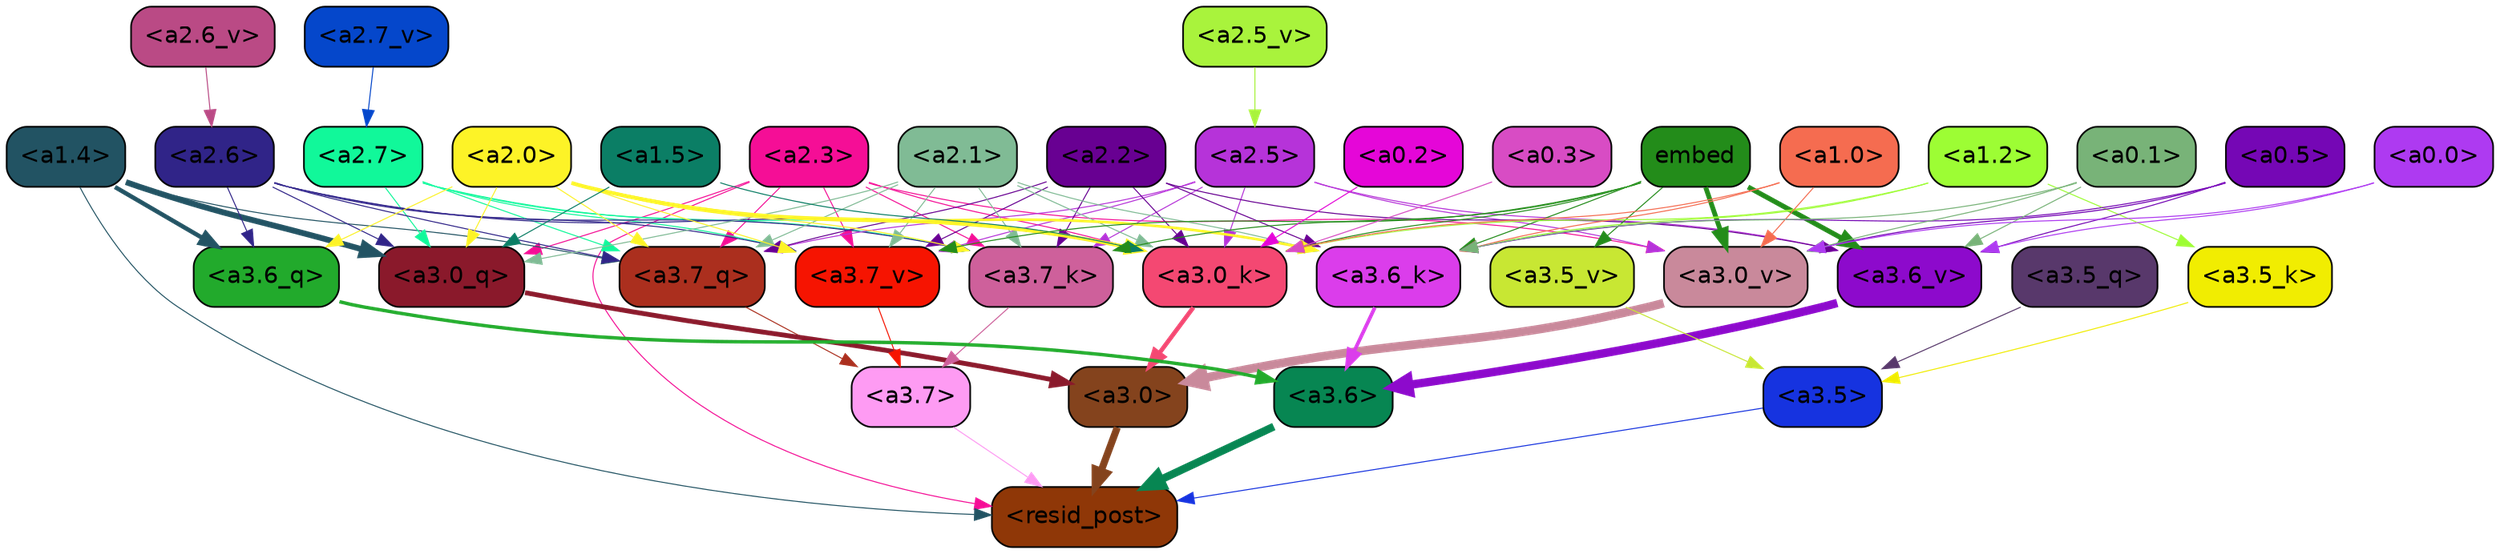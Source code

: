 strict digraph "" {
	graph [bgcolor=transparent,
		layout=dot,
		overlap=false,
		splines=true
	];
	"<a3.7>"	[color=black,
		fillcolor="#fe9bf3",
		fontname=Helvetica,
		shape=box,
		style="filled, rounded"];
	"<resid_post>"	[color=black,
		fillcolor="#8f3707",
		fontname=Helvetica,
		shape=box,
		style="filled, rounded"];
	"<a3.7>" -> "<resid_post>"	[color="#fe9bf3",
		penwidth=0.6];
	"<a3.6>"	[color=black,
		fillcolor="#078652",
		fontname=Helvetica,
		shape=box,
		style="filled, rounded"];
	"<a3.6>" -> "<resid_post>"	[color="#078652",
		penwidth=4.6696330308914185];
	"<a3.5>"	[color=black,
		fillcolor="#1633e0",
		fontname=Helvetica,
		shape=box,
		style="filled, rounded"];
	"<a3.5>" -> "<resid_post>"	[color="#1633e0",
		penwidth=0.6];
	"<a3.0>"	[color=black,
		fillcolor="#84431d",
		fontname=Helvetica,
		shape=box,
		style="filled, rounded"];
	"<a3.0>" -> "<resid_post>"	[color="#84431d",
		penwidth=4.282557368278503];
	"<a2.3>"	[color=black,
		fillcolor="#f50e96",
		fontname=Helvetica,
		shape=box,
		style="filled, rounded"];
	"<a2.3>" -> "<resid_post>"	[color="#f50e96",
		penwidth=0.6];
	"<a3.7_q>"	[color=black,
		fillcolor="#ab2f1e",
		fontname=Helvetica,
		shape=box,
		style="filled, rounded"];
	"<a2.3>" -> "<a3.7_q>"	[color="#f50e96",
		penwidth=0.6];
	"<a3.0_q>"	[color=black,
		fillcolor="#8a192b",
		fontname=Helvetica,
		shape=box,
		style="filled, rounded"];
	"<a2.3>" -> "<a3.0_q>"	[color="#f50e96",
		penwidth=0.6];
	"<a3.7_k>"	[color=black,
		fillcolor="#ce609b",
		fontname=Helvetica,
		shape=box,
		style="filled, rounded"];
	"<a2.3>" -> "<a3.7_k>"	[color="#f50e96",
		penwidth=0.6];
	"<a3.0_k>"	[color=black,
		fillcolor="#f44872",
		fontname=Helvetica,
		shape=box,
		style="filled, rounded"];
	"<a2.3>" -> "<a3.0_k>"	[color="#f50e96",
		penwidth=0.6];
	"<a3.7_v>"	[color=black,
		fillcolor="#f61401",
		fontname=Helvetica,
		shape=box,
		style="filled, rounded"];
	"<a2.3>" -> "<a3.7_v>"	[color="#f50e96",
		penwidth=0.6];
	"<a3.0_v>"	[color=black,
		fillcolor="#c9899b",
		fontname=Helvetica,
		shape=box,
		style="filled, rounded"];
	"<a2.3>" -> "<a3.0_v>"	[color="#f50e96",
		penwidth=0.6];
	"<a1.4>"	[color=black,
		fillcolor="#225363",
		fontname=Helvetica,
		shape=box,
		style="filled, rounded"];
	"<a1.4>" -> "<resid_post>"	[color="#225363",
		penwidth=0.6];
	"<a1.4>" -> "<a3.7_q>"	[color="#225363",
		penwidth=0.6];
	"<a3.6_q>"	[color=black,
		fillcolor="#22aa2c",
		fontname=Helvetica,
		shape=box,
		style="filled, rounded"];
	"<a1.4>" -> "<a3.6_q>"	[color="#225363",
		penwidth=2.6073555648326874];
	"<a1.4>" -> "<a3.0_q>"	[color="#225363",
		penwidth=3.4971605762839317];
	"<a3.7_q>" -> "<a3.7>"	[color="#ab2f1e",
		penwidth=0.6];
	"<a3.6_q>" -> "<a3.6>"	[color="#22aa2c",
		penwidth=2.03758105635643];
	"<a3.5_q>"	[color=black,
		fillcolor="#58386b",
		fontname=Helvetica,
		shape=box,
		style="filled, rounded"];
	"<a3.5_q>" -> "<a3.5>"	[color="#58386b",
		penwidth=0.6];
	"<a3.0_q>" -> "<a3.0>"	[color="#8a192b",
		penwidth=2.8638100624084473];
	"<a3.7_k>" -> "<a3.7>"	[color="#ce609b",
		penwidth=0.6];
	"<a3.6_k>"	[color=black,
		fillcolor="#db3deb",
		fontname=Helvetica,
		shape=box,
		style="filled, rounded"];
	"<a3.6_k>" -> "<a3.6>"	[color="#db3deb",
		penwidth=2.174198240041733];
	"<a3.5_k>"	[color=black,
		fillcolor="#f1ed01",
		fontname=Helvetica,
		shape=box,
		style="filled, rounded"];
	"<a3.5_k>" -> "<a3.5>"	[color="#f1ed01",
		penwidth=0.6];
	"<a3.0_k>" -> "<a3.0>"	[color="#f44872",
		penwidth=2.6274144649505615];
	"<a3.7_v>" -> "<a3.7>"	[color="#f61401",
		penwidth=0.6];
	"<a3.6_v>"	[color=black,
		fillcolor="#8d0acc",
		fontname=Helvetica,
		shape=box,
		style="filled, rounded"];
	"<a3.6_v>" -> "<a3.6>"	[color="#8d0acc",
		penwidth=5.002329230308533];
	"<a3.5_v>"	[color=black,
		fillcolor="#c8e733",
		fontname=Helvetica,
		shape=box,
		style="filled, rounded"];
	"<a3.5_v>" -> "<a3.5>"	[color="#c8e733",
		penwidth=0.6];
	"<a3.0_v>" -> "<a3.0>"	[color="#c9899b",
		penwidth=5.188832879066467];
	"<a2.7>"	[color=black,
		fillcolor="#11f89a",
		fontname=Helvetica,
		shape=box,
		style="filled, rounded"];
	"<a2.7>" -> "<a3.7_q>"	[color="#11f89a",
		penwidth=0.6];
	"<a2.7>" -> "<a3.0_q>"	[color="#11f89a",
		penwidth=0.6];
	"<a2.7>" -> "<a3.7_k>"	[color="#11f89a",
		penwidth=0.6];
	"<a2.7>" -> "<a3.0_k>"	[color="#11f89a",
		penwidth=0.6];
	"<a2.7>" -> "<a3.7_v>"	[color="#11f89a",
		penwidth=0.6];
	"<a2.6>"	[color=black,
		fillcolor="#302488",
		fontname=Helvetica,
		shape=box,
		style="filled, rounded"];
	"<a2.6>" -> "<a3.7_q>"	[color="#302488",
		penwidth=0.6];
	"<a2.6>" -> "<a3.6_q>"	[color="#302488",
		penwidth=0.6];
	"<a2.6>" -> "<a3.0_q>"	[color="#302488",
		penwidth=0.6];
	"<a2.6>" -> "<a3.7_k>"	[color="#302488",
		penwidth=0.6];
	"<a2.6>" -> "<a3.0_k>"	[color="#302488",
		penwidth=0.6];
	"<a2.6>" -> "<a3.7_v>"	[color="#302488",
		penwidth=0.6];
	"<a2.5>"	[color=black,
		fillcolor="#b633d9",
		fontname=Helvetica,
		shape=box,
		style="filled, rounded"];
	"<a2.5>" -> "<a3.7_q>"	[color="#b633d9",
		penwidth=0.6];
	"<a2.5>" -> "<a3.7_k>"	[color="#b633d9",
		penwidth=0.6];
	"<a2.5>" -> "<a3.0_k>"	[color="#b633d9",
		penwidth=0.6];
	"<a2.5>" -> "<a3.7_v>"	[color="#b633d9",
		penwidth=0.6];
	"<a2.5>" -> "<a3.6_v>"	[color="#b633d9",
		penwidth=0.6];
	"<a2.5>" -> "<a3.0_v>"	[color="#b633d9",
		penwidth=0.6];
	"<a2.2>"	[color=black,
		fillcolor="#680092",
		fontname=Helvetica,
		shape=box,
		style="filled, rounded"];
	"<a2.2>" -> "<a3.7_q>"	[color="#680092",
		penwidth=0.6];
	"<a2.2>" -> "<a3.7_k>"	[color="#680092",
		penwidth=0.6];
	"<a2.2>" -> "<a3.6_k>"	[color="#680092",
		penwidth=0.6];
	"<a2.2>" -> "<a3.0_k>"	[color="#680092",
		penwidth=0.6];
	"<a2.2>" -> "<a3.7_v>"	[color="#680092",
		penwidth=0.6];
	"<a2.2>" -> "<a3.6_v>"	[color="#680092",
		penwidth=0.6];
	"<a2.1>"	[color=black,
		fillcolor="#80bb95",
		fontname=Helvetica,
		shape=box,
		style="filled, rounded"];
	"<a2.1>" -> "<a3.7_q>"	[color="#80bb95",
		penwidth=0.6];
	"<a2.1>" -> "<a3.0_q>"	[color="#80bb95",
		penwidth=0.6];
	"<a2.1>" -> "<a3.7_k>"	[color="#80bb95",
		penwidth=0.6];
	"<a2.1>" -> "<a3.6_k>"	[color="#80bb95",
		penwidth=0.6];
	"<a2.1>" -> "<a3.0_k>"	[color="#80bb95",
		penwidth=0.6];
	"<a2.1>" -> "<a3.7_v>"	[color="#80bb95",
		penwidth=0.6];
	"<a2.0>"	[color=black,
		fillcolor="#fdf327",
		fontname=Helvetica,
		shape=box,
		style="filled, rounded"];
	"<a2.0>" -> "<a3.7_q>"	[color="#fdf327",
		penwidth=0.6];
	"<a2.0>" -> "<a3.6_q>"	[color="#fdf327",
		penwidth=0.6];
	"<a2.0>" -> "<a3.0_q>"	[color="#fdf327",
		penwidth=0.6];
	"<a2.0>" -> "<a3.7_k>"	[color="#fdf327",
		penwidth=0.6];
	"<a2.0>" -> "<a3.6_k>"	[color="#fdf327",
		penwidth=1.5568191409111023];
	"<a2.0>" -> "<a3.0_k>"	[color="#fdf327",
		penwidth=2.270527422428131];
	"<a2.0>" -> "<a3.7_v>"	[color="#fdf327",
		penwidth=0.6];
	"<a1.5>"	[color=black,
		fillcolor="#0b7e65",
		fontname=Helvetica,
		shape=box,
		style="filled, rounded"];
	"<a1.5>" -> "<a3.0_q>"	[color="#0b7e65",
		penwidth=0.6];
	"<a1.5>" -> "<a3.0_k>"	[color="#0b7e65",
		penwidth=0.6];
	embed	[color=black,
		fillcolor="#238c1a",
		fontname=Helvetica,
		shape=box,
		style="filled, rounded"];
	embed -> "<a3.7_k>"	[color="#238c1a",
		penwidth=0.6];
	embed -> "<a3.6_k>"	[color="#238c1a",
		penwidth=0.6];
	embed -> "<a3.0_k>"	[color="#238c1a",
		penwidth=0.6];
	embed -> "<a3.7_v>"	[color="#238c1a",
		penwidth=0.6];
	embed -> "<a3.6_v>"	[color="#238c1a",
		penwidth=2.9588699340820312];
	embed -> "<a3.5_v>"	[color="#238c1a",
		penwidth=0.6];
	embed -> "<a3.0_v>"	[color="#238c1a",
		penwidth=2.8686431646347046];
	"<a1.2>"	[color=black,
		fillcolor="#9dfd34",
		fontname=Helvetica,
		shape=box,
		style="filled, rounded"];
	"<a1.2>" -> "<a3.6_k>"	[color="#9dfd34",
		penwidth=0.6];
	"<a1.2>" -> "<a3.5_k>"	[color="#9dfd34",
		penwidth=0.6];
	"<a1.2>" -> "<a3.0_k>"	[color="#9dfd34",
		penwidth=0.6];
	"<a1.0>"	[color=black,
		fillcolor="#f56c50",
		fontname=Helvetica,
		shape=box,
		style="filled, rounded"];
	"<a1.0>" -> "<a3.6_k>"	[color="#f56c50",
		penwidth=0.6];
	"<a1.0>" -> "<a3.0_k>"	[color="#f56c50",
		penwidth=0.6];
	"<a1.0>" -> "<a3.0_v>"	[color="#f56c50",
		penwidth=0.6];
	"<a0.5>"	[color=black,
		fillcolor="#7507b5",
		fontname=Helvetica,
		shape=box,
		style="filled, rounded"];
	"<a0.5>" -> "<a3.6_k>"	[color="#7507b5",
		penwidth=0.6];
	"<a0.5>" -> "<a3.6_v>"	[color="#7507b5",
		penwidth=0.6];
	"<a0.5>" -> "<a3.0_v>"	[color="#7507b5",
		penwidth=0.6421224474906921];
	"<a0.1>"	[color=black,
		fillcolor="#78b378",
		fontname=Helvetica,
		shape=box,
		style="filled, rounded"];
	"<a0.1>" -> "<a3.6_k>"	[color="#78b378",
		penwidth=0.6];
	"<a0.1>" -> "<a3.6_v>"	[color="#78b378",
		penwidth=0.6];
	"<a0.1>" -> "<a3.0_v>"	[color="#78b378",
		penwidth=0.6];
	"<a0.3>"	[color=black,
		fillcolor="#d84cc4",
		fontname=Helvetica,
		shape=box,
		style="filled, rounded"];
	"<a0.3>" -> "<a3.0_k>"	[color="#d84cc4",
		penwidth=0.6];
	"<a0.2>"	[color=black,
		fillcolor="#e506d8",
		fontname=Helvetica,
		shape=box,
		style="filled, rounded"];
	"<a0.2>" -> "<a3.0_k>"	[color="#e506d8",
		penwidth=0.6];
	"<a0.0>"	[color=black,
		fillcolor="#ae3af1",
		fontname=Helvetica,
		shape=box,
		style="filled, rounded"];
	"<a0.0>" -> "<a3.6_v>"	[color="#ae3af1",
		penwidth=0.6];
	"<a0.0>" -> "<a3.0_v>"	[color="#ae3af1",
		penwidth=0.6];
	"<a2.7_v>"	[color=black,
		fillcolor="#0547cb",
		fontname=Helvetica,
		shape=box,
		style="filled, rounded"];
	"<a2.7_v>" -> "<a2.7>"	[color="#0547cb",
		penwidth=0.6];
	"<a2.6_v>"	[color=black,
		fillcolor="#ba4a85",
		fontname=Helvetica,
		shape=box,
		style="filled, rounded"];
	"<a2.6_v>" -> "<a2.6>"	[color="#ba4a85",
		penwidth=0.6];
	"<a2.5_v>"	[color=black,
		fillcolor="#a9f33c",
		fontname=Helvetica,
		shape=box,
		style="filled, rounded"];
	"<a2.5_v>" -> "<a2.5>"	[color="#a9f33c",
		penwidth=0.6];
}
